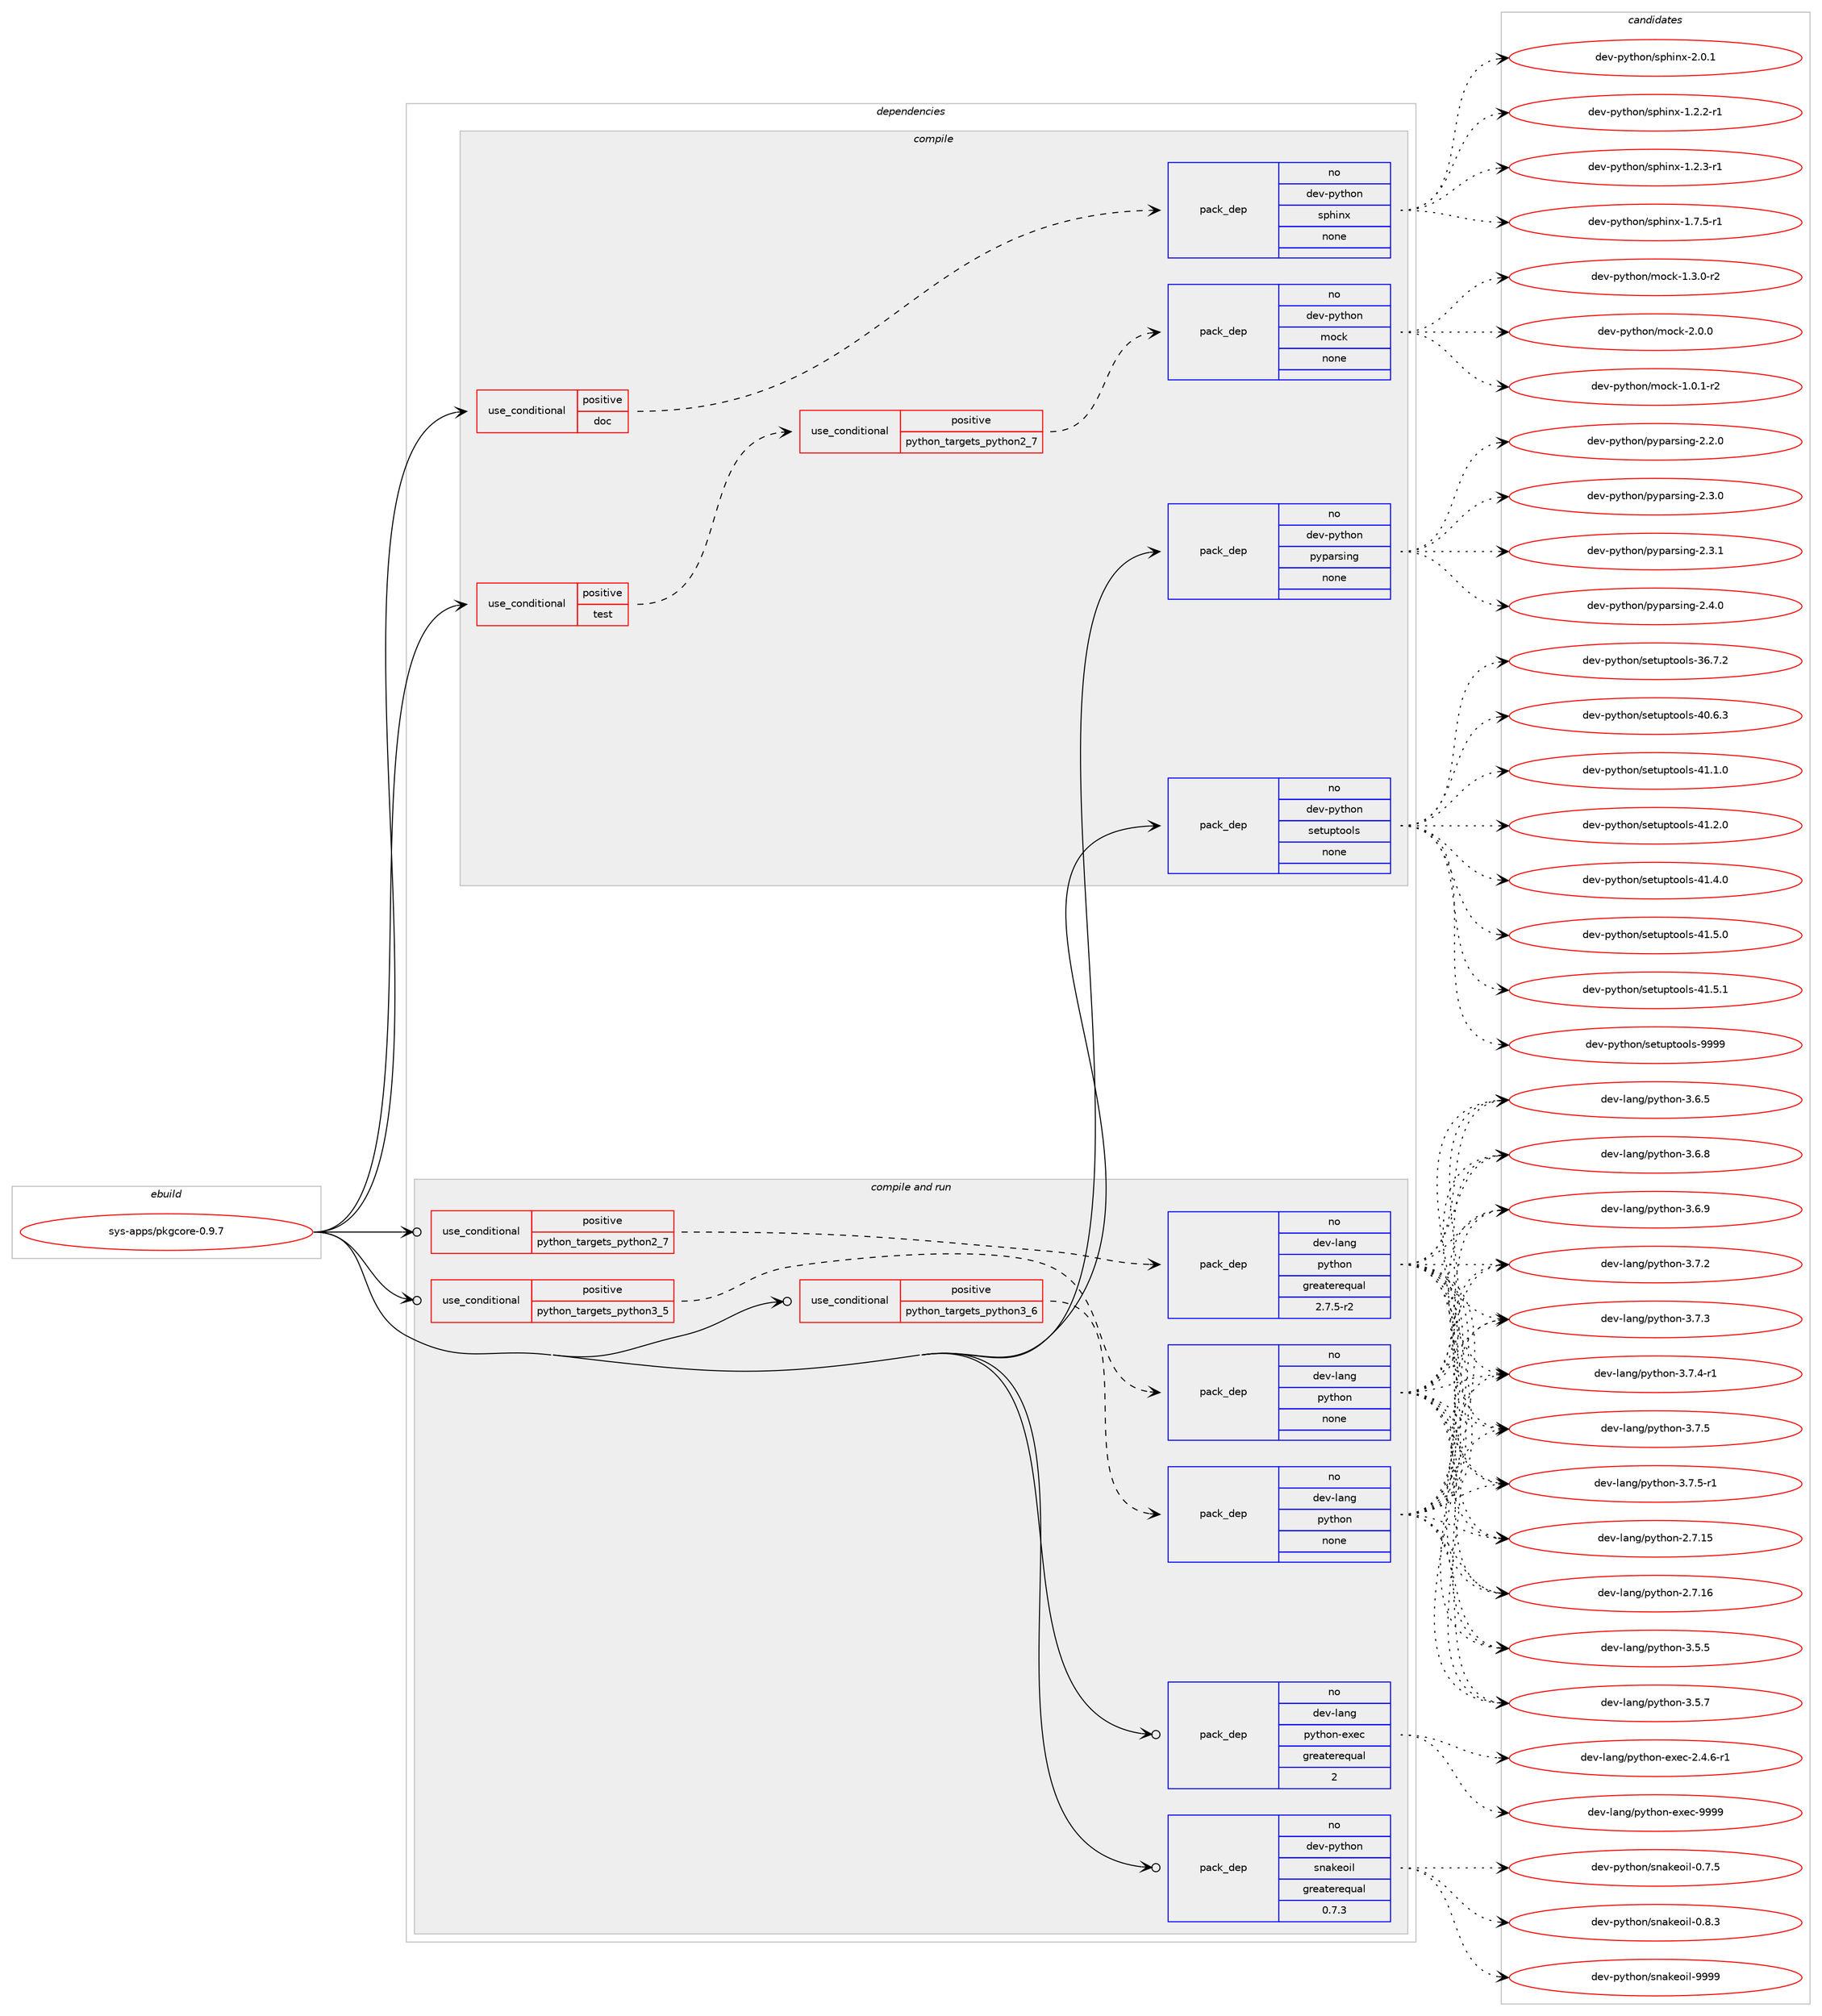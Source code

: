 digraph prolog {

# *************
# Graph options
# *************

newrank=true;
concentrate=true;
compound=true;
graph [rankdir=LR,fontname=Helvetica,fontsize=10,ranksep=1.5];#, ranksep=2.5, nodesep=0.2];
edge  [arrowhead=vee];
node  [fontname=Helvetica,fontsize=10];

# **********
# The ebuild
# **********

subgraph cluster_leftcol {
color=gray;
rank=same;
label=<<i>ebuild</i>>;
id [label="sys-apps/pkgcore-0.9.7", color=red, width=4, href="../sys-apps/pkgcore-0.9.7.svg"];
}

# ****************
# The dependencies
# ****************

subgraph cluster_midcol {
color=gray;
label=<<i>dependencies</i>>;
subgraph cluster_compile {
fillcolor="#eeeeee";
style=filled;
label=<<i>compile</i>>;
subgraph cond211205 {
dependency876928 [label=<<TABLE BORDER="0" CELLBORDER="1" CELLSPACING="0" CELLPADDING="4"><TR><TD ROWSPAN="3" CELLPADDING="10">use_conditional</TD></TR><TR><TD>positive</TD></TR><TR><TD>doc</TD></TR></TABLE>>, shape=none, color=red];
subgraph pack650357 {
dependency876929 [label=<<TABLE BORDER="0" CELLBORDER="1" CELLSPACING="0" CELLPADDING="4" WIDTH="220"><TR><TD ROWSPAN="6" CELLPADDING="30">pack_dep</TD></TR><TR><TD WIDTH="110">no</TD></TR><TR><TD>dev-python</TD></TR><TR><TD>sphinx</TD></TR><TR><TD>none</TD></TR><TR><TD></TD></TR></TABLE>>, shape=none, color=blue];
}
dependency876928:e -> dependency876929:w [weight=20,style="dashed",arrowhead="vee"];
}
id:e -> dependency876928:w [weight=20,style="solid",arrowhead="vee"];
subgraph cond211206 {
dependency876930 [label=<<TABLE BORDER="0" CELLBORDER="1" CELLSPACING="0" CELLPADDING="4"><TR><TD ROWSPAN="3" CELLPADDING="10">use_conditional</TD></TR><TR><TD>positive</TD></TR><TR><TD>test</TD></TR></TABLE>>, shape=none, color=red];
subgraph cond211207 {
dependency876931 [label=<<TABLE BORDER="0" CELLBORDER="1" CELLSPACING="0" CELLPADDING="4"><TR><TD ROWSPAN="3" CELLPADDING="10">use_conditional</TD></TR><TR><TD>positive</TD></TR><TR><TD>python_targets_python2_7</TD></TR></TABLE>>, shape=none, color=red];
subgraph pack650358 {
dependency876932 [label=<<TABLE BORDER="0" CELLBORDER="1" CELLSPACING="0" CELLPADDING="4" WIDTH="220"><TR><TD ROWSPAN="6" CELLPADDING="30">pack_dep</TD></TR><TR><TD WIDTH="110">no</TD></TR><TR><TD>dev-python</TD></TR><TR><TD>mock</TD></TR><TR><TD>none</TD></TR><TR><TD></TD></TR></TABLE>>, shape=none, color=blue];
}
dependency876931:e -> dependency876932:w [weight=20,style="dashed",arrowhead="vee"];
}
dependency876930:e -> dependency876931:w [weight=20,style="dashed",arrowhead="vee"];
}
id:e -> dependency876930:w [weight=20,style="solid",arrowhead="vee"];
subgraph pack650359 {
dependency876933 [label=<<TABLE BORDER="0" CELLBORDER="1" CELLSPACING="0" CELLPADDING="4" WIDTH="220"><TR><TD ROWSPAN="6" CELLPADDING="30">pack_dep</TD></TR><TR><TD WIDTH="110">no</TD></TR><TR><TD>dev-python</TD></TR><TR><TD>pyparsing</TD></TR><TR><TD>none</TD></TR><TR><TD></TD></TR></TABLE>>, shape=none, color=blue];
}
id:e -> dependency876933:w [weight=20,style="solid",arrowhead="vee"];
subgraph pack650360 {
dependency876934 [label=<<TABLE BORDER="0" CELLBORDER="1" CELLSPACING="0" CELLPADDING="4" WIDTH="220"><TR><TD ROWSPAN="6" CELLPADDING="30">pack_dep</TD></TR><TR><TD WIDTH="110">no</TD></TR><TR><TD>dev-python</TD></TR><TR><TD>setuptools</TD></TR><TR><TD>none</TD></TR><TR><TD></TD></TR></TABLE>>, shape=none, color=blue];
}
id:e -> dependency876934:w [weight=20,style="solid",arrowhead="vee"];
}
subgraph cluster_compileandrun {
fillcolor="#eeeeee";
style=filled;
label=<<i>compile and run</i>>;
subgraph cond211208 {
dependency876935 [label=<<TABLE BORDER="0" CELLBORDER="1" CELLSPACING="0" CELLPADDING="4"><TR><TD ROWSPAN="3" CELLPADDING="10">use_conditional</TD></TR><TR><TD>positive</TD></TR><TR><TD>python_targets_python2_7</TD></TR></TABLE>>, shape=none, color=red];
subgraph pack650361 {
dependency876936 [label=<<TABLE BORDER="0" CELLBORDER="1" CELLSPACING="0" CELLPADDING="4" WIDTH="220"><TR><TD ROWSPAN="6" CELLPADDING="30">pack_dep</TD></TR><TR><TD WIDTH="110">no</TD></TR><TR><TD>dev-lang</TD></TR><TR><TD>python</TD></TR><TR><TD>greaterequal</TD></TR><TR><TD>2.7.5-r2</TD></TR></TABLE>>, shape=none, color=blue];
}
dependency876935:e -> dependency876936:w [weight=20,style="dashed",arrowhead="vee"];
}
id:e -> dependency876935:w [weight=20,style="solid",arrowhead="odotvee"];
subgraph cond211209 {
dependency876937 [label=<<TABLE BORDER="0" CELLBORDER="1" CELLSPACING="0" CELLPADDING="4"><TR><TD ROWSPAN="3" CELLPADDING="10">use_conditional</TD></TR><TR><TD>positive</TD></TR><TR><TD>python_targets_python3_5</TD></TR></TABLE>>, shape=none, color=red];
subgraph pack650362 {
dependency876938 [label=<<TABLE BORDER="0" CELLBORDER="1" CELLSPACING="0" CELLPADDING="4" WIDTH="220"><TR><TD ROWSPAN="6" CELLPADDING="30">pack_dep</TD></TR><TR><TD WIDTH="110">no</TD></TR><TR><TD>dev-lang</TD></TR><TR><TD>python</TD></TR><TR><TD>none</TD></TR><TR><TD></TD></TR></TABLE>>, shape=none, color=blue];
}
dependency876937:e -> dependency876938:w [weight=20,style="dashed",arrowhead="vee"];
}
id:e -> dependency876937:w [weight=20,style="solid",arrowhead="odotvee"];
subgraph cond211210 {
dependency876939 [label=<<TABLE BORDER="0" CELLBORDER="1" CELLSPACING="0" CELLPADDING="4"><TR><TD ROWSPAN="3" CELLPADDING="10">use_conditional</TD></TR><TR><TD>positive</TD></TR><TR><TD>python_targets_python3_6</TD></TR></TABLE>>, shape=none, color=red];
subgraph pack650363 {
dependency876940 [label=<<TABLE BORDER="0" CELLBORDER="1" CELLSPACING="0" CELLPADDING="4" WIDTH="220"><TR><TD ROWSPAN="6" CELLPADDING="30">pack_dep</TD></TR><TR><TD WIDTH="110">no</TD></TR><TR><TD>dev-lang</TD></TR><TR><TD>python</TD></TR><TR><TD>none</TD></TR><TR><TD></TD></TR></TABLE>>, shape=none, color=blue];
}
dependency876939:e -> dependency876940:w [weight=20,style="dashed",arrowhead="vee"];
}
id:e -> dependency876939:w [weight=20,style="solid",arrowhead="odotvee"];
subgraph pack650364 {
dependency876941 [label=<<TABLE BORDER="0" CELLBORDER="1" CELLSPACING="0" CELLPADDING="4" WIDTH="220"><TR><TD ROWSPAN="6" CELLPADDING="30">pack_dep</TD></TR><TR><TD WIDTH="110">no</TD></TR><TR><TD>dev-lang</TD></TR><TR><TD>python-exec</TD></TR><TR><TD>greaterequal</TD></TR><TR><TD>2</TD></TR></TABLE>>, shape=none, color=blue];
}
id:e -> dependency876941:w [weight=20,style="solid",arrowhead="odotvee"];
subgraph pack650365 {
dependency876942 [label=<<TABLE BORDER="0" CELLBORDER="1" CELLSPACING="0" CELLPADDING="4" WIDTH="220"><TR><TD ROWSPAN="6" CELLPADDING="30">pack_dep</TD></TR><TR><TD WIDTH="110">no</TD></TR><TR><TD>dev-python</TD></TR><TR><TD>snakeoil</TD></TR><TR><TD>greaterequal</TD></TR><TR><TD>0.7.3</TD></TR></TABLE>>, shape=none, color=blue];
}
id:e -> dependency876942:w [weight=20,style="solid",arrowhead="odotvee"];
}
subgraph cluster_run {
fillcolor="#eeeeee";
style=filled;
label=<<i>run</i>>;
}
}

# **************
# The candidates
# **************

subgraph cluster_choices {
rank=same;
color=gray;
label=<<i>candidates</i>>;

subgraph choice650357 {
color=black;
nodesep=1;
choice10010111845112121116104111110471151121041051101204549465046504511449 [label="dev-python/sphinx-1.2.2-r1", color=red, width=4,href="../dev-python/sphinx-1.2.2-r1.svg"];
choice10010111845112121116104111110471151121041051101204549465046514511449 [label="dev-python/sphinx-1.2.3-r1", color=red, width=4,href="../dev-python/sphinx-1.2.3-r1.svg"];
choice10010111845112121116104111110471151121041051101204549465546534511449 [label="dev-python/sphinx-1.7.5-r1", color=red, width=4,href="../dev-python/sphinx-1.7.5-r1.svg"];
choice1001011184511212111610411111047115112104105110120455046484649 [label="dev-python/sphinx-2.0.1", color=red, width=4,href="../dev-python/sphinx-2.0.1.svg"];
dependency876929:e -> choice10010111845112121116104111110471151121041051101204549465046504511449:w [style=dotted,weight="100"];
dependency876929:e -> choice10010111845112121116104111110471151121041051101204549465046514511449:w [style=dotted,weight="100"];
dependency876929:e -> choice10010111845112121116104111110471151121041051101204549465546534511449:w [style=dotted,weight="100"];
dependency876929:e -> choice1001011184511212111610411111047115112104105110120455046484649:w [style=dotted,weight="100"];
}
subgraph choice650358 {
color=black;
nodesep=1;
choice1001011184511212111610411111047109111991074549464846494511450 [label="dev-python/mock-1.0.1-r2", color=red, width=4,href="../dev-python/mock-1.0.1-r2.svg"];
choice1001011184511212111610411111047109111991074549465146484511450 [label="dev-python/mock-1.3.0-r2", color=red, width=4,href="../dev-python/mock-1.3.0-r2.svg"];
choice100101118451121211161041111104710911199107455046484648 [label="dev-python/mock-2.0.0", color=red, width=4,href="../dev-python/mock-2.0.0.svg"];
dependency876932:e -> choice1001011184511212111610411111047109111991074549464846494511450:w [style=dotted,weight="100"];
dependency876932:e -> choice1001011184511212111610411111047109111991074549465146484511450:w [style=dotted,weight="100"];
dependency876932:e -> choice100101118451121211161041111104710911199107455046484648:w [style=dotted,weight="100"];
}
subgraph choice650359 {
color=black;
nodesep=1;
choice100101118451121211161041111104711212111297114115105110103455046504648 [label="dev-python/pyparsing-2.2.0", color=red, width=4,href="../dev-python/pyparsing-2.2.0.svg"];
choice100101118451121211161041111104711212111297114115105110103455046514648 [label="dev-python/pyparsing-2.3.0", color=red, width=4,href="../dev-python/pyparsing-2.3.0.svg"];
choice100101118451121211161041111104711212111297114115105110103455046514649 [label="dev-python/pyparsing-2.3.1", color=red, width=4,href="../dev-python/pyparsing-2.3.1.svg"];
choice100101118451121211161041111104711212111297114115105110103455046524648 [label="dev-python/pyparsing-2.4.0", color=red, width=4,href="../dev-python/pyparsing-2.4.0.svg"];
dependency876933:e -> choice100101118451121211161041111104711212111297114115105110103455046504648:w [style=dotted,weight="100"];
dependency876933:e -> choice100101118451121211161041111104711212111297114115105110103455046514648:w [style=dotted,weight="100"];
dependency876933:e -> choice100101118451121211161041111104711212111297114115105110103455046514649:w [style=dotted,weight="100"];
dependency876933:e -> choice100101118451121211161041111104711212111297114115105110103455046524648:w [style=dotted,weight="100"];
}
subgraph choice650360 {
color=black;
nodesep=1;
choice100101118451121211161041111104711510111611711211611111110811545515446554650 [label="dev-python/setuptools-36.7.2", color=red, width=4,href="../dev-python/setuptools-36.7.2.svg"];
choice100101118451121211161041111104711510111611711211611111110811545524846544651 [label="dev-python/setuptools-40.6.3", color=red, width=4,href="../dev-python/setuptools-40.6.3.svg"];
choice100101118451121211161041111104711510111611711211611111110811545524946494648 [label="dev-python/setuptools-41.1.0", color=red, width=4,href="../dev-python/setuptools-41.1.0.svg"];
choice100101118451121211161041111104711510111611711211611111110811545524946504648 [label="dev-python/setuptools-41.2.0", color=red, width=4,href="../dev-python/setuptools-41.2.0.svg"];
choice100101118451121211161041111104711510111611711211611111110811545524946524648 [label="dev-python/setuptools-41.4.0", color=red, width=4,href="../dev-python/setuptools-41.4.0.svg"];
choice100101118451121211161041111104711510111611711211611111110811545524946534648 [label="dev-python/setuptools-41.5.0", color=red, width=4,href="../dev-python/setuptools-41.5.0.svg"];
choice100101118451121211161041111104711510111611711211611111110811545524946534649 [label="dev-python/setuptools-41.5.1", color=red, width=4,href="../dev-python/setuptools-41.5.1.svg"];
choice10010111845112121116104111110471151011161171121161111111081154557575757 [label="dev-python/setuptools-9999", color=red, width=4,href="../dev-python/setuptools-9999.svg"];
dependency876934:e -> choice100101118451121211161041111104711510111611711211611111110811545515446554650:w [style=dotted,weight="100"];
dependency876934:e -> choice100101118451121211161041111104711510111611711211611111110811545524846544651:w [style=dotted,weight="100"];
dependency876934:e -> choice100101118451121211161041111104711510111611711211611111110811545524946494648:w [style=dotted,weight="100"];
dependency876934:e -> choice100101118451121211161041111104711510111611711211611111110811545524946504648:w [style=dotted,weight="100"];
dependency876934:e -> choice100101118451121211161041111104711510111611711211611111110811545524946524648:w [style=dotted,weight="100"];
dependency876934:e -> choice100101118451121211161041111104711510111611711211611111110811545524946534648:w [style=dotted,weight="100"];
dependency876934:e -> choice100101118451121211161041111104711510111611711211611111110811545524946534649:w [style=dotted,weight="100"];
dependency876934:e -> choice10010111845112121116104111110471151011161171121161111111081154557575757:w [style=dotted,weight="100"];
}
subgraph choice650361 {
color=black;
nodesep=1;
choice10010111845108971101034711212111610411111045504655464953 [label="dev-lang/python-2.7.15", color=red, width=4,href="../dev-lang/python-2.7.15.svg"];
choice10010111845108971101034711212111610411111045504655464954 [label="dev-lang/python-2.7.16", color=red, width=4,href="../dev-lang/python-2.7.16.svg"];
choice100101118451089711010347112121116104111110455146534653 [label="dev-lang/python-3.5.5", color=red, width=4,href="../dev-lang/python-3.5.5.svg"];
choice100101118451089711010347112121116104111110455146534655 [label="dev-lang/python-3.5.7", color=red, width=4,href="../dev-lang/python-3.5.7.svg"];
choice100101118451089711010347112121116104111110455146544653 [label="dev-lang/python-3.6.5", color=red, width=4,href="../dev-lang/python-3.6.5.svg"];
choice100101118451089711010347112121116104111110455146544656 [label="dev-lang/python-3.6.8", color=red, width=4,href="../dev-lang/python-3.6.8.svg"];
choice100101118451089711010347112121116104111110455146544657 [label="dev-lang/python-3.6.9", color=red, width=4,href="../dev-lang/python-3.6.9.svg"];
choice100101118451089711010347112121116104111110455146554650 [label="dev-lang/python-3.7.2", color=red, width=4,href="../dev-lang/python-3.7.2.svg"];
choice100101118451089711010347112121116104111110455146554651 [label="dev-lang/python-3.7.3", color=red, width=4,href="../dev-lang/python-3.7.3.svg"];
choice1001011184510897110103471121211161041111104551465546524511449 [label="dev-lang/python-3.7.4-r1", color=red, width=4,href="../dev-lang/python-3.7.4-r1.svg"];
choice100101118451089711010347112121116104111110455146554653 [label="dev-lang/python-3.7.5", color=red, width=4,href="../dev-lang/python-3.7.5.svg"];
choice1001011184510897110103471121211161041111104551465546534511449 [label="dev-lang/python-3.7.5-r1", color=red, width=4,href="../dev-lang/python-3.7.5-r1.svg"];
dependency876936:e -> choice10010111845108971101034711212111610411111045504655464953:w [style=dotted,weight="100"];
dependency876936:e -> choice10010111845108971101034711212111610411111045504655464954:w [style=dotted,weight="100"];
dependency876936:e -> choice100101118451089711010347112121116104111110455146534653:w [style=dotted,weight="100"];
dependency876936:e -> choice100101118451089711010347112121116104111110455146534655:w [style=dotted,weight="100"];
dependency876936:e -> choice100101118451089711010347112121116104111110455146544653:w [style=dotted,weight="100"];
dependency876936:e -> choice100101118451089711010347112121116104111110455146544656:w [style=dotted,weight="100"];
dependency876936:e -> choice100101118451089711010347112121116104111110455146544657:w [style=dotted,weight="100"];
dependency876936:e -> choice100101118451089711010347112121116104111110455146554650:w [style=dotted,weight="100"];
dependency876936:e -> choice100101118451089711010347112121116104111110455146554651:w [style=dotted,weight="100"];
dependency876936:e -> choice1001011184510897110103471121211161041111104551465546524511449:w [style=dotted,weight="100"];
dependency876936:e -> choice100101118451089711010347112121116104111110455146554653:w [style=dotted,weight="100"];
dependency876936:e -> choice1001011184510897110103471121211161041111104551465546534511449:w [style=dotted,weight="100"];
}
subgraph choice650362 {
color=black;
nodesep=1;
choice10010111845108971101034711212111610411111045504655464953 [label="dev-lang/python-2.7.15", color=red, width=4,href="../dev-lang/python-2.7.15.svg"];
choice10010111845108971101034711212111610411111045504655464954 [label="dev-lang/python-2.7.16", color=red, width=4,href="../dev-lang/python-2.7.16.svg"];
choice100101118451089711010347112121116104111110455146534653 [label="dev-lang/python-3.5.5", color=red, width=4,href="../dev-lang/python-3.5.5.svg"];
choice100101118451089711010347112121116104111110455146534655 [label="dev-lang/python-3.5.7", color=red, width=4,href="../dev-lang/python-3.5.7.svg"];
choice100101118451089711010347112121116104111110455146544653 [label="dev-lang/python-3.6.5", color=red, width=4,href="../dev-lang/python-3.6.5.svg"];
choice100101118451089711010347112121116104111110455146544656 [label="dev-lang/python-3.6.8", color=red, width=4,href="../dev-lang/python-3.6.8.svg"];
choice100101118451089711010347112121116104111110455146544657 [label="dev-lang/python-3.6.9", color=red, width=4,href="../dev-lang/python-3.6.9.svg"];
choice100101118451089711010347112121116104111110455146554650 [label="dev-lang/python-3.7.2", color=red, width=4,href="../dev-lang/python-3.7.2.svg"];
choice100101118451089711010347112121116104111110455146554651 [label="dev-lang/python-3.7.3", color=red, width=4,href="../dev-lang/python-3.7.3.svg"];
choice1001011184510897110103471121211161041111104551465546524511449 [label="dev-lang/python-3.7.4-r1", color=red, width=4,href="../dev-lang/python-3.7.4-r1.svg"];
choice100101118451089711010347112121116104111110455146554653 [label="dev-lang/python-3.7.5", color=red, width=4,href="../dev-lang/python-3.7.5.svg"];
choice1001011184510897110103471121211161041111104551465546534511449 [label="dev-lang/python-3.7.5-r1", color=red, width=4,href="../dev-lang/python-3.7.5-r1.svg"];
dependency876938:e -> choice10010111845108971101034711212111610411111045504655464953:w [style=dotted,weight="100"];
dependency876938:e -> choice10010111845108971101034711212111610411111045504655464954:w [style=dotted,weight="100"];
dependency876938:e -> choice100101118451089711010347112121116104111110455146534653:w [style=dotted,weight="100"];
dependency876938:e -> choice100101118451089711010347112121116104111110455146534655:w [style=dotted,weight="100"];
dependency876938:e -> choice100101118451089711010347112121116104111110455146544653:w [style=dotted,weight="100"];
dependency876938:e -> choice100101118451089711010347112121116104111110455146544656:w [style=dotted,weight="100"];
dependency876938:e -> choice100101118451089711010347112121116104111110455146544657:w [style=dotted,weight="100"];
dependency876938:e -> choice100101118451089711010347112121116104111110455146554650:w [style=dotted,weight="100"];
dependency876938:e -> choice100101118451089711010347112121116104111110455146554651:w [style=dotted,weight="100"];
dependency876938:e -> choice1001011184510897110103471121211161041111104551465546524511449:w [style=dotted,weight="100"];
dependency876938:e -> choice100101118451089711010347112121116104111110455146554653:w [style=dotted,weight="100"];
dependency876938:e -> choice1001011184510897110103471121211161041111104551465546534511449:w [style=dotted,weight="100"];
}
subgraph choice650363 {
color=black;
nodesep=1;
choice10010111845108971101034711212111610411111045504655464953 [label="dev-lang/python-2.7.15", color=red, width=4,href="../dev-lang/python-2.7.15.svg"];
choice10010111845108971101034711212111610411111045504655464954 [label="dev-lang/python-2.7.16", color=red, width=4,href="../dev-lang/python-2.7.16.svg"];
choice100101118451089711010347112121116104111110455146534653 [label="dev-lang/python-3.5.5", color=red, width=4,href="../dev-lang/python-3.5.5.svg"];
choice100101118451089711010347112121116104111110455146534655 [label="dev-lang/python-3.5.7", color=red, width=4,href="../dev-lang/python-3.5.7.svg"];
choice100101118451089711010347112121116104111110455146544653 [label="dev-lang/python-3.6.5", color=red, width=4,href="../dev-lang/python-3.6.5.svg"];
choice100101118451089711010347112121116104111110455146544656 [label="dev-lang/python-3.6.8", color=red, width=4,href="../dev-lang/python-3.6.8.svg"];
choice100101118451089711010347112121116104111110455146544657 [label="dev-lang/python-3.6.9", color=red, width=4,href="../dev-lang/python-3.6.9.svg"];
choice100101118451089711010347112121116104111110455146554650 [label="dev-lang/python-3.7.2", color=red, width=4,href="../dev-lang/python-3.7.2.svg"];
choice100101118451089711010347112121116104111110455146554651 [label="dev-lang/python-3.7.3", color=red, width=4,href="../dev-lang/python-3.7.3.svg"];
choice1001011184510897110103471121211161041111104551465546524511449 [label="dev-lang/python-3.7.4-r1", color=red, width=4,href="../dev-lang/python-3.7.4-r1.svg"];
choice100101118451089711010347112121116104111110455146554653 [label="dev-lang/python-3.7.5", color=red, width=4,href="../dev-lang/python-3.7.5.svg"];
choice1001011184510897110103471121211161041111104551465546534511449 [label="dev-lang/python-3.7.5-r1", color=red, width=4,href="../dev-lang/python-3.7.5-r1.svg"];
dependency876940:e -> choice10010111845108971101034711212111610411111045504655464953:w [style=dotted,weight="100"];
dependency876940:e -> choice10010111845108971101034711212111610411111045504655464954:w [style=dotted,weight="100"];
dependency876940:e -> choice100101118451089711010347112121116104111110455146534653:w [style=dotted,weight="100"];
dependency876940:e -> choice100101118451089711010347112121116104111110455146534655:w [style=dotted,weight="100"];
dependency876940:e -> choice100101118451089711010347112121116104111110455146544653:w [style=dotted,weight="100"];
dependency876940:e -> choice100101118451089711010347112121116104111110455146544656:w [style=dotted,weight="100"];
dependency876940:e -> choice100101118451089711010347112121116104111110455146544657:w [style=dotted,weight="100"];
dependency876940:e -> choice100101118451089711010347112121116104111110455146554650:w [style=dotted,weight="100"];
dependency876940:e -> choice100101118451089711010347112121116104111110455146554651:w [style=dotted,weight="100"];
dependency876940:e -> choice1001011184510897110103471121211161041111104551465546524511449:w [style=dotted,weight="100"];
dependency876940:e -> choice100101118451089711010347112121116104111110455146554653:w [style=dotted,weight="100"];
dependency876940:e -> choice1001011184510897110103471121211161041111104551465546534511449:w [style=dotted,weight="100"];
}
subgraph choice650364 {
color=black;
nodesep=1;
choice10010111845108971101034711212111610411111045101120101994550465246544511449 [label="dev-lang/python-exec-2.4.6-r1", color=red, width=4,href="../dev-lang/python-exec-2.4.6-r1.svg"];
choice10010111845108971101034711212111610411111045101120101994557575757 [label="dev-lang/python-exec-9999", color=red, width=4,href="../dev-lang/python-exec-9999.svg"];
dependency876941:e -> choice10010111845108971101034711212111610411111045101120101994550465246544511449:w [style=dotted,weight="100"];
dependency876941:e -> choice10010111845108971101034711212111610411111045101120101994557575757:w [style=dotted,weight="100"];
}
subgraph choice650365 {
color=black;
nodesep=1;
choice100101118451121211161041111104711511097107101111105108454846554653 [label="dev-python/snakeoil-0.7.5", color=red, width=4,href="../dev-python/snakeoil-0.7.5.svg"];
choice100101118451121211161041111104711511097107101111105108454846564651 [label="dev-python/snakeoil-0.8.3", color=red, width=4,href="../dev-python/snakeoil-0.8.3.svg"];
choice1001011184511212111610411111047115110971071011111051084557575757 [label="dev-python/snakeoil-9999", color=red, width=4,href="../dev-python/snakeoil-9999.svg"];
dependency876942:e -> choice100101118451121211161041111104711511097107101111105108454846554653:w [style=dotted,weight="100"];
dependency876942:e -> choice100101118451121211161041111104711511097107101111105108454846564651:w [style=dotted,weight="100"];
dependency876942:e -> choice1001011184511212111610411111047115110971071011111051084557575757:w [style=dotted,weight="100"];
}
}

}
